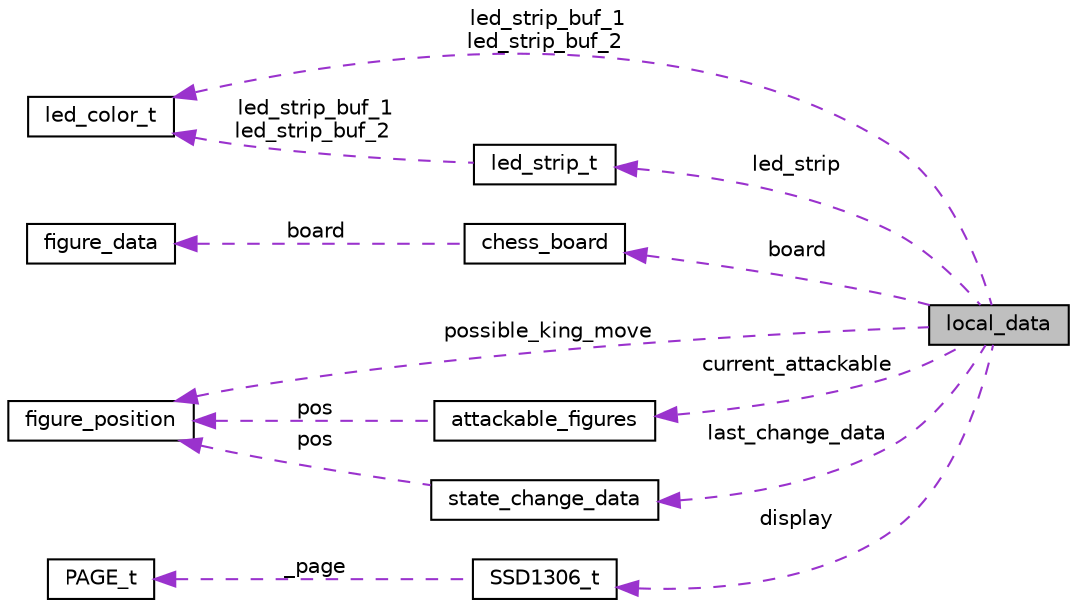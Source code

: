 digraph "local_data"
{
 // LATEX_PDF_SIZE
  edge [fontname="Helvetica",fontsize="10",labelfontname="Helvetica",labelfontsize="10"];
  node [fontname="Helvetica",fontsize="10",shape=record];
  rankdir="LR";
  Node1 [label="local_data",height=0.2,width=0.4,color="black", fillcolor="grey75", style="filled", fontcolor="black",tooltip=" "];
  Node2 -> Node1 [dir="back",color="darkorchid3",fontsize="10",style="dashed",label=" led_strip" ,fontname="Helvetica"];
  Node2 [label="led_strip_t",height=0.2,width=0.4,color="black", fillcolor="white", style="filled",URL="$structled__strip__t.html",tooltip=" "];
  Node3 -> Node2 [dir="back",color="darkorchid3",fontsize="10",style="dashed",label=" led_strip_buf_1\nled_strip_buf_2" ,fontname="Helvetica"];
  Node3 [label="led_color_t",height=0.2,width=0.4,color="black", fillcolor="white", style="filled",URL="$structled__color__t.html",tooltip=" "];
  Node4 -> Node1 [dir="back",color="darkorchid3",fontsize="10",style="dashed",label=" board" ,fontname="Helvetica"];
  Node4 [label="chess_board",height=0.2,width=0.4,color="black", fillcolor="white", style="filled",URL="$structchess__board.html",tooltip=" "];
  Node5 -> Node4 [dir="back",color="darkorchid3",fontsize="10",style="dashed",label=" board" ,fontname="Helvetica"];
  Node5 [label="figure_data",height=0.2,width=0.4,color="black", fillcolor="white", style="filled",URL="$structfigure__data.html",tooltip=" "];
  Node6 -> Node1 [dir="back",color="darkorchid3",fontsize="10",style="dashed",label=" current_attackable" ,fontname="Helvetica"];
  Node6 [label="attackable_figures",height=0.2,width=0.4,color="black", fillcolor="white", style="filled",URL="$structattackable__figures.html",tooltip=" "];
  Node7 -> Node6 [dir="back",color="darkorchid3",fontsize="10",style="dashed",label=" pos" ,fontname="Helvetica"];
  Node7 [label="figure_position",height=0.2,width=0.4,color="black", fillcolor="white", style="filled",URL="$structfigure__position.html",tooltip=" "];
  Node7 -> Node1 [dir="back",color="darkorchid3",fontsize="10",style="dashed",label=" possible_king_move" ,fontname="Helvetica"];
  Node3 -> Node1 [dir="back",color="darkorchid3",fontsize="10",style="dashed",label=" led_strip_buf_1\nled_strip_buf_2" ,fontname="Helvetica"];
  Node8 -> Node1 [dir="back",color="darkorchid3",fontsize="10",style="dashed",label=" display" ,fontname="Helvetica"];
  Node8 [label="SSD1306_t",height=0.2,width=0.4,color="black", fillcolor="white", style="filled",URL="$structSSD1306__t.html",tooltip=" "];
  Node9 -> Node8 [dir="back",color="darkorchid3",fontsize="10",style="dashed",label=" _page" ,fontname="Helvetica"];
  Node9 [label="PAGE_t",height=0.2,width=0.4,color="black", fillcolor="white", style="filled",URL="$structPAGE__t.html",tooltip=" "];
  Node10 -> Node1 [dir="back",color="darkorchid3",fontsize="10",style="dashed",label=" last_change_data" ,fontname="Helvetica"];
  Node10 [label="state_change_data",height=0.2,width=0.4,color="black", fillcolor="white", style="filled",URL="$structstate__change__data.html",tooltip=" "];
  Node7 -> Node10 [dir="back",color="darkorchid3",fontsize="10",style="dashed",label=" pos" ,fontname="Helvetica"];
}
